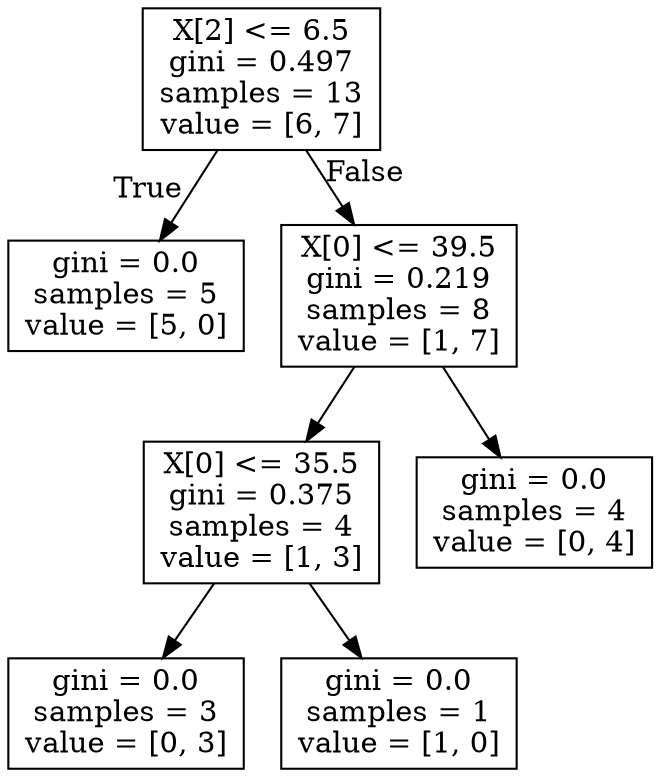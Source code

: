 digraph Tree {
node [shape=box] ;
0 [label="X[2] <= 6.5\ngini = 0.497\nsamples = 13\nvalue = [6, 7]"] ;
1 [label="gini = 0.0\nsamples = 5\nvalue = [5, 0]"] ;
0 -> 1 [labeldistance=2.5, labelangle=45, headlabel="True"] ;
2 [label="X[0] <= 39.5\ngini = 0.219\nsamples = 8\nvalue = [1, 7]"] ;
0 -> 2 [labeldistance=2.5, labelangle=-45, headlabel="False"] ;
3 [label="X[0] <= 35.5\ngini = 0.375\nsamples = 4\nvalue = [1, 3]"] ;
2 -> 3 ;
4 [label="gini = 0.0\nsamples = 3\nvalue = [0, 3]"] ;
3 -> 4 ;
5 [label="gini = 0.0\nsamples = 1\nvalue = [1, 0]"] ;
3 -> 5 ;
6 [label="gini = 0.0\nsamples = 4\nvalue = [0, 4]"] ;
2 -> 6 ;
}